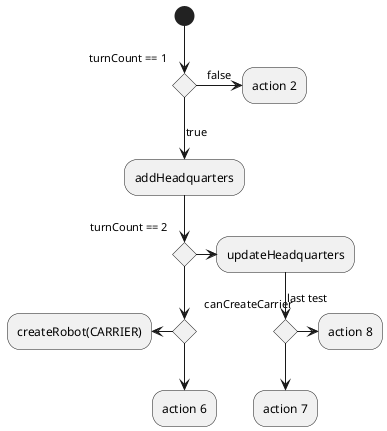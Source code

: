 @startuml "Headquarters-Strategy"
(*) --> if "turnCount == 1" then

  -->[true] "addHeadquarters"

  if "turnCount == 2" then
    -> "updateHeadquarters" as a3
  else
    if "canCreateCarrier" then
      -left-> "createRobot(CARRIER)"
    else
      --> "action 6"
    endif
  endif

else

  ->[false] "action 2"

endif

a3 --> if "last test" then
  --> "action 7"
else
  -> "action 8"
endif
@enduml

' (*) --> if "turnCount == 1" then

'   -->[true] "addHeadquarters"

'   if "turnCount == 2" then
'     -> "updateHeadquarters" as a3
'   else
'     if "canCreateCarrier" then
'       -left-> "createRobot(CARRIER)"
'     else
'       --> "action 6"
'     endif
'   endif

' else

'   ->[false] "action 2"

' endif

' a3 --> if "last test" then
'   --> "action 7"
' else
'   -> "action 8"
' endif
